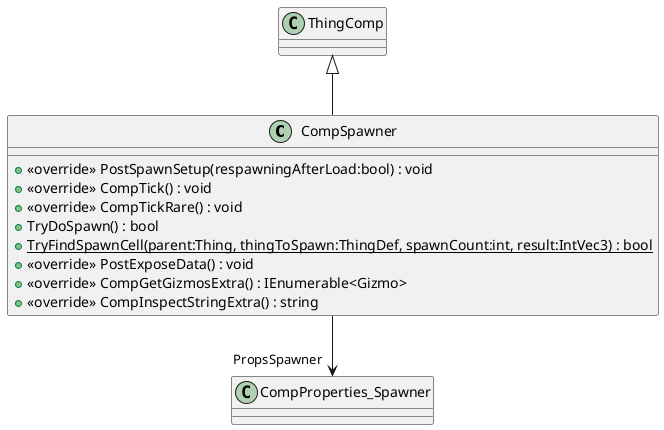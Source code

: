 @startuml
class CompSpawner {
    + <<override>> PostSpawnSetup(respawningAfterLoad:bool) : void
    + <<override>> CompTick() : void
    + <<override>> CompTickRare() : void
    + TryDoSpawn() : bool
    + {static} TryFindSpawnCell(parent:Thing, thingToSpawn:ThingDef, spawnCount:int, result:IntVec3) : bool
    + <<override>> PostExposeData() : void
    + <<override>> CompGetGizmosExtra() : IEnumerable<Gizmo>
    + <<override>> CompInspectStringExtra() : string
}
ThingComp <|-- CompSpawner
CompSpawner --> "PropsSpawner" CompProperties_Spawner
@enduml
